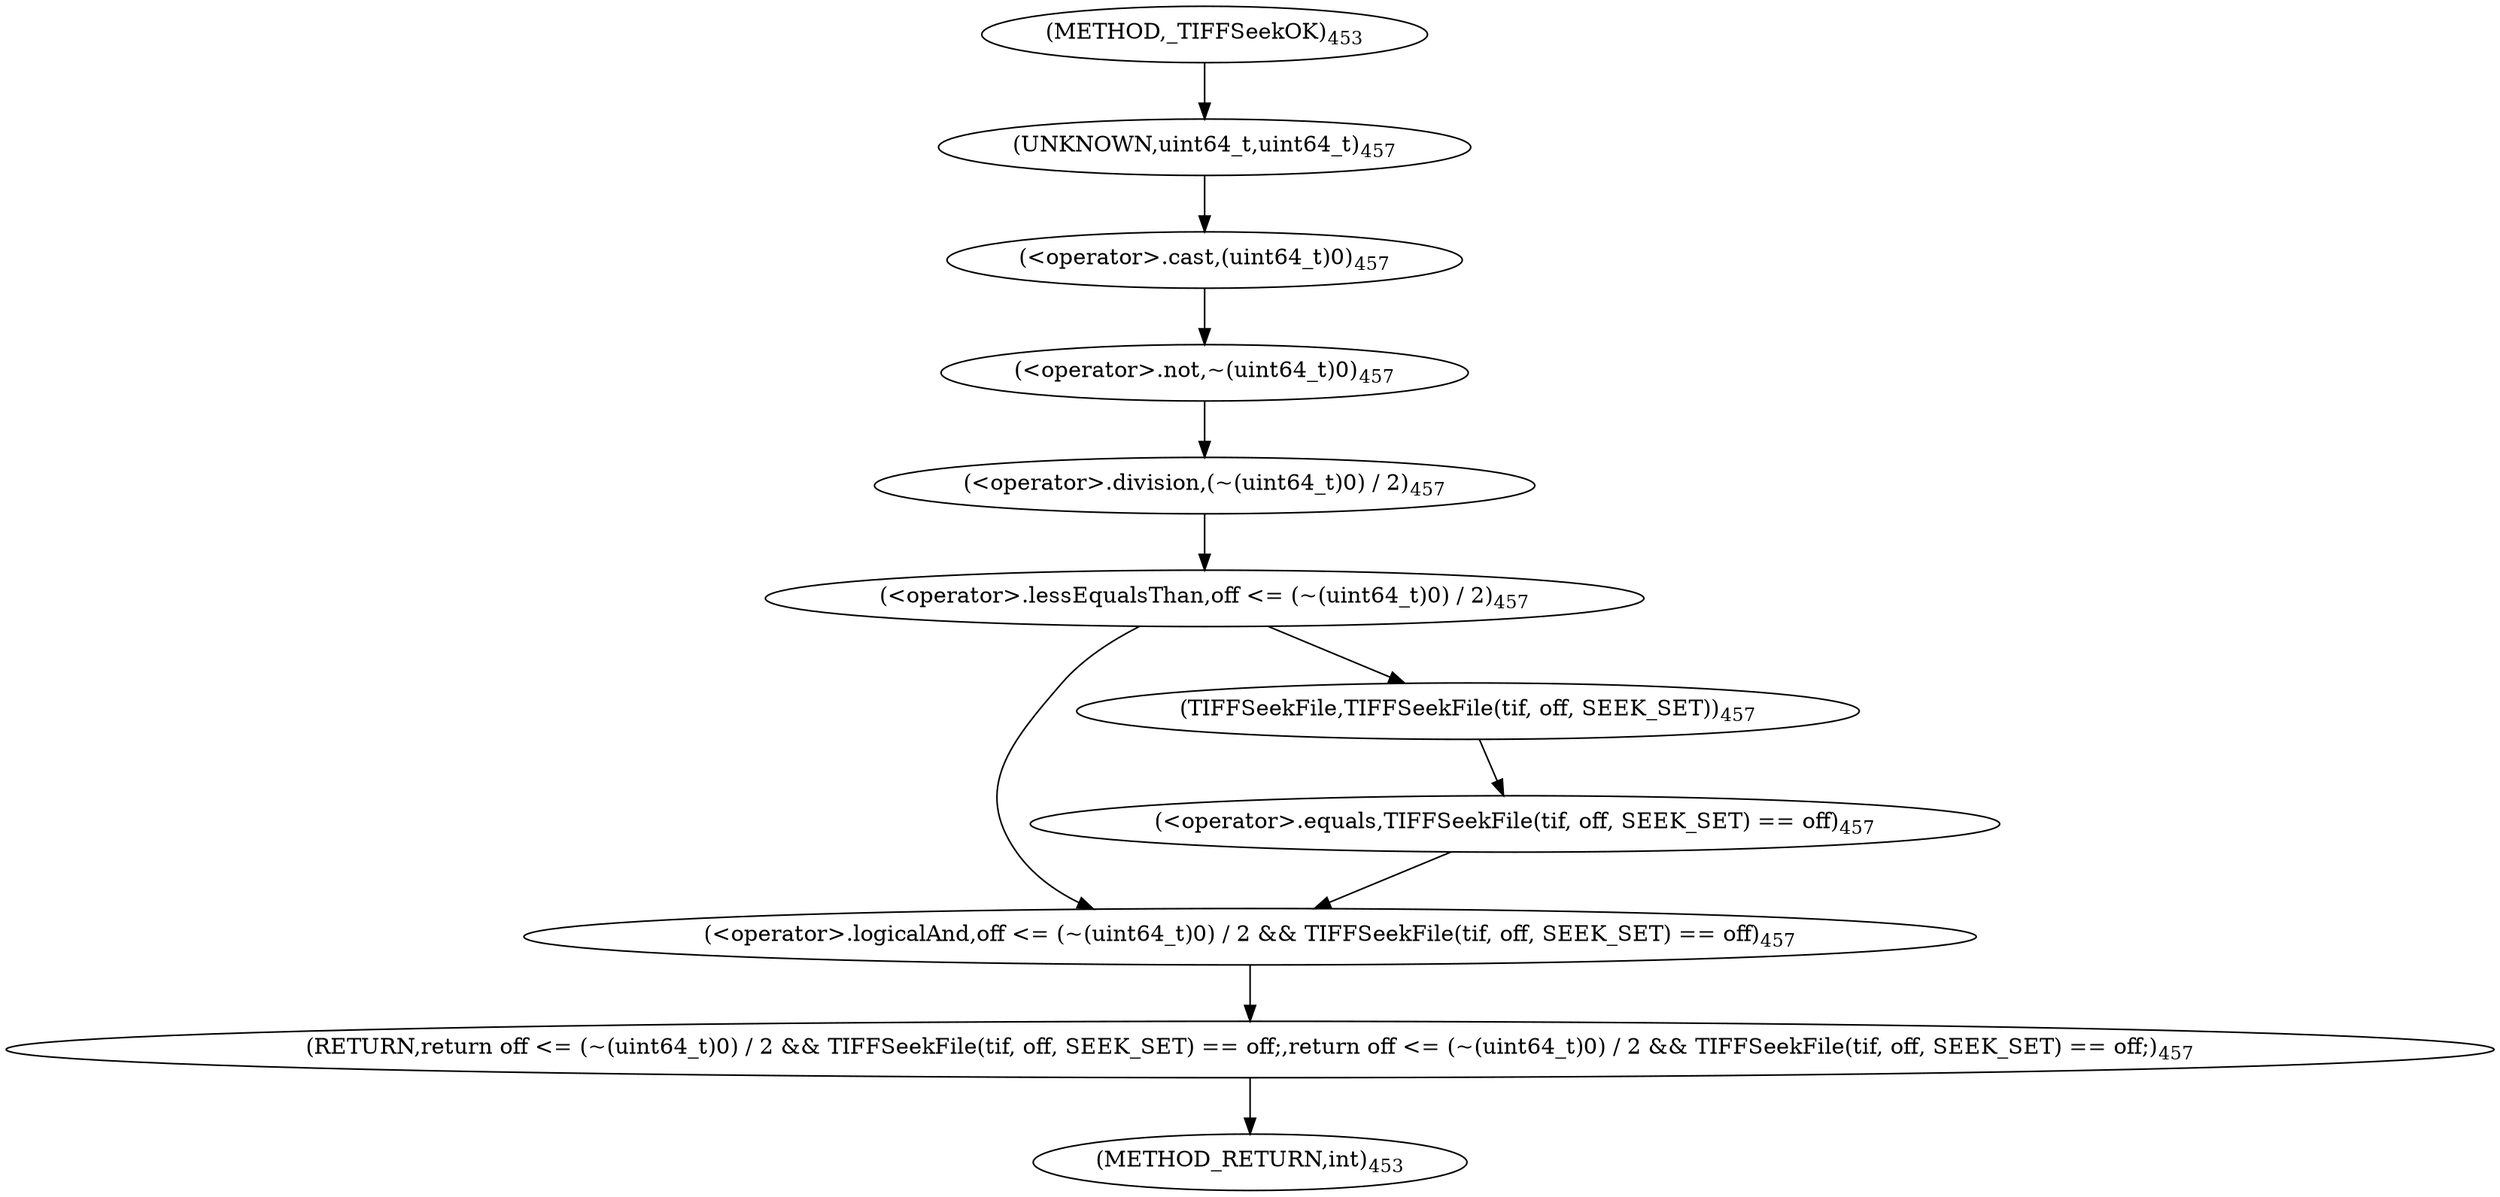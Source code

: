 digraph "_TIFFSeekOK" {  
"21660" [label = <(RETURN,return off &lt;= (~(uint64_t)0) / 2 &amp;&amp; TIFFSeekFile(tif, off, SEEK_SET) == off;,return off &lt;= (~(uint64_t)0) / 2 &amp;&amp; TIFFSeekFile(tif, off, SEEK_SET) == off;)<SUB>457</SUB>> ]
"21661" [label = <(&lt;operator&gt;.logicalAnd,off &lt;= (~(uint64_t)0) / 2 &amp;&amp; TIFFSeekFile(tif, off, SEEK_SET) == off)<SUB>457</SUB>> ]
"21662" [label = <(&lt;operator&gt;.lessEqualsThan,off &lt;= (~(uint64_t)0) / 2)<SUB>457</SUB>> ]
"21670" [label = <(&lt;operator&gt;.equals,TIFFSeekFile(tif, off, SEEK_SET) == off)<SUB>457</SUB>> ]
"21664" [label = <(&lt;operator&gt;.division,(~(uint64_t)0) / 2)<SUB>457</SUB>> ]
"21671" [label = <(TIFFSeekFile,TIFFSeekFile(tif, off, SEEK_SET))<SUB>457</SUB>> ]
"21665" [label = <(&lt;operator&gt;.not,~(uint64_t)0)<SUB>457</SUB>> ]
"21666" [label = <(&lt;operator&gt;.cast,(uint64_t)0)<SUB>457</SUB>> ]
"21667" [label = <(UNKNOWN,uint64_t,uint64_t)<SUB>457</SUB>> ]
"21656" [label = <(METHOD,_TIFFSeekOK)<SUB>453</SUB>> ]
"21676" [label = <(METHOD_RETURN,int)<SUB>453</SUB>> ]
  "21660" -> "21676" 
  "21661" -> "21660" 
  "21662" -> "21661" 
  "21662" -> "21671" 
  "21670" -> "21661" 
  "21664" -> "21662" 
  "21671" -> "21670" 
  "21665" -> "21664" 
  "21666" -> "21665" 
  "21667" -> "21666" 
  "21656" -> "21667" 
}

